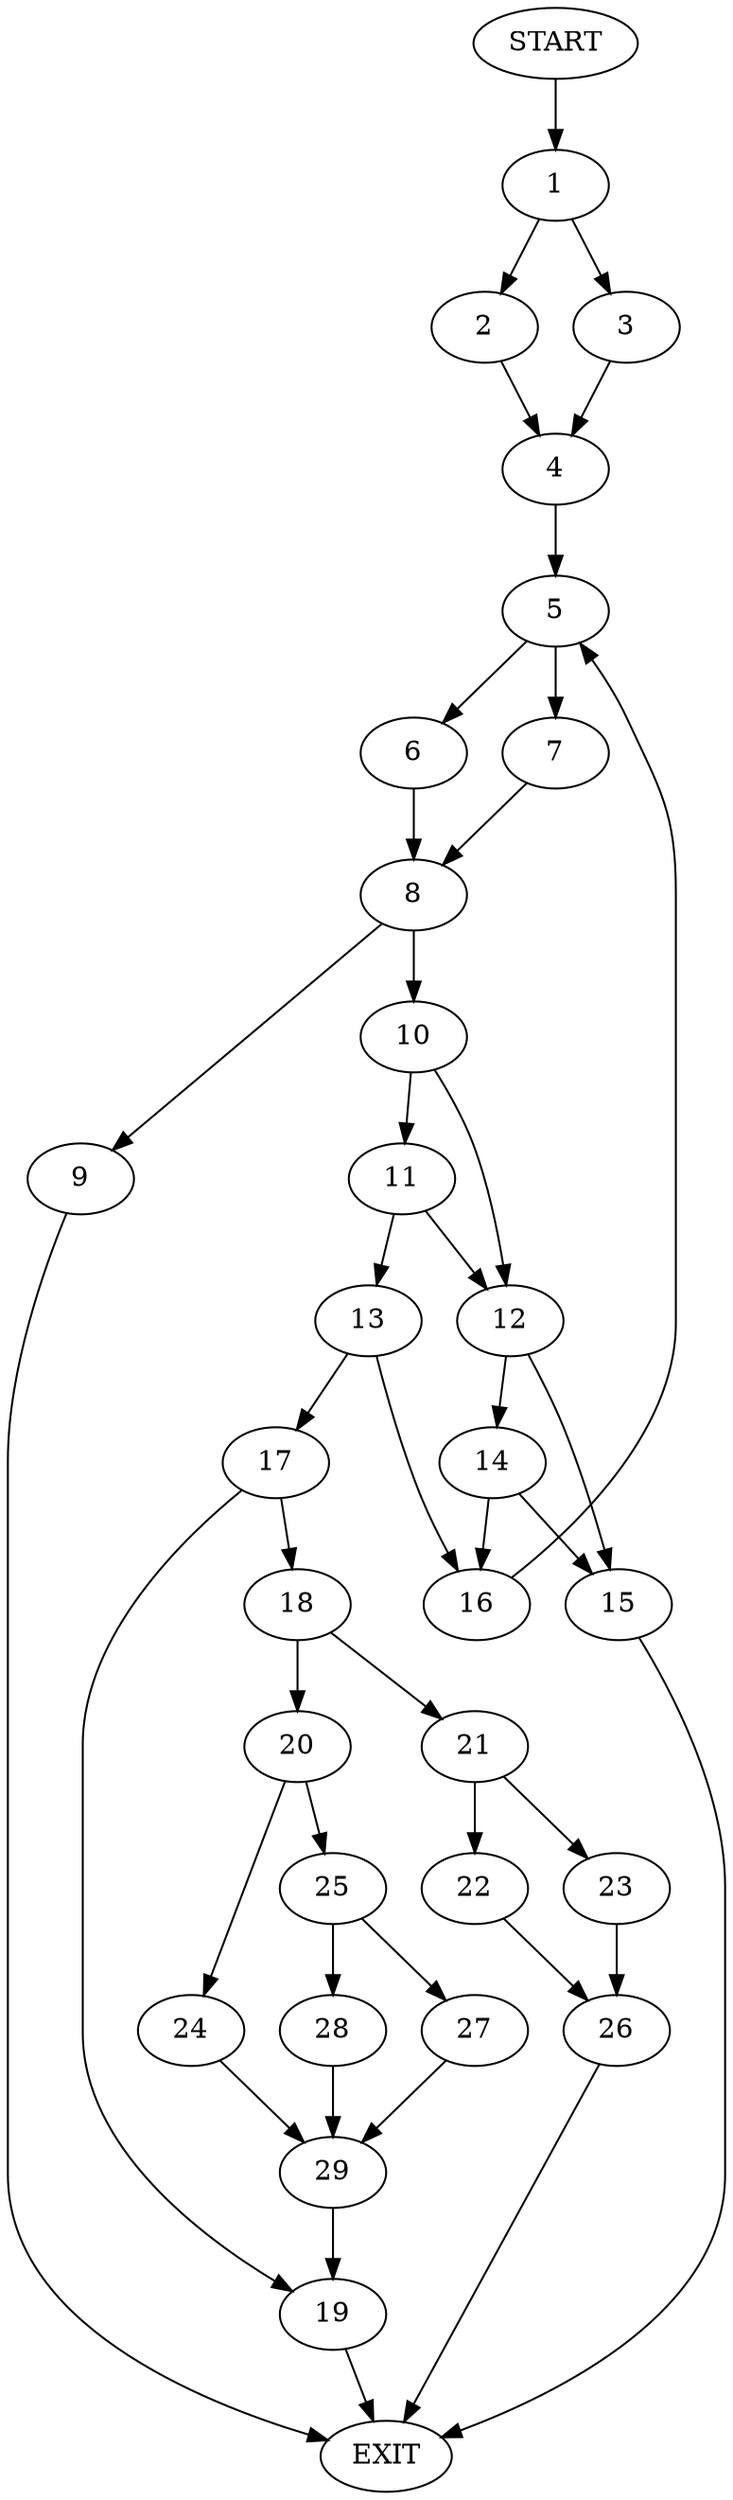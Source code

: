 digraph {
0 [label="START"]
30 [label="EXIT"]
0 -> 1
1 -> 2
1 -> 3
3 -> 4
2 -> 4
4 -> 5
5 -> 6
5 -> 7
6 -> 8
7 -> 8
8 -> 9
8 -> 10
10 -> 11
10 -> 12
9 -> 30
11 -> 13
11 -> 12
12 -> 14
12 -> 15
13 -> 16
13 -> 17
14 -> 16
14 -> 15
15 -> 30
16 -> 5
17 -> 18
17 -> 19
19 -> 30
18 -> 20
18 -> 21
21 -> 22
21 -> 23
20 -> 24
20 -> 25
22 -> 26
23 -> 26
26 -> 30
25 -> 27
25 -> 28
24 -> 29
29 -> 19
28 -> 29
27 -> 29
}
